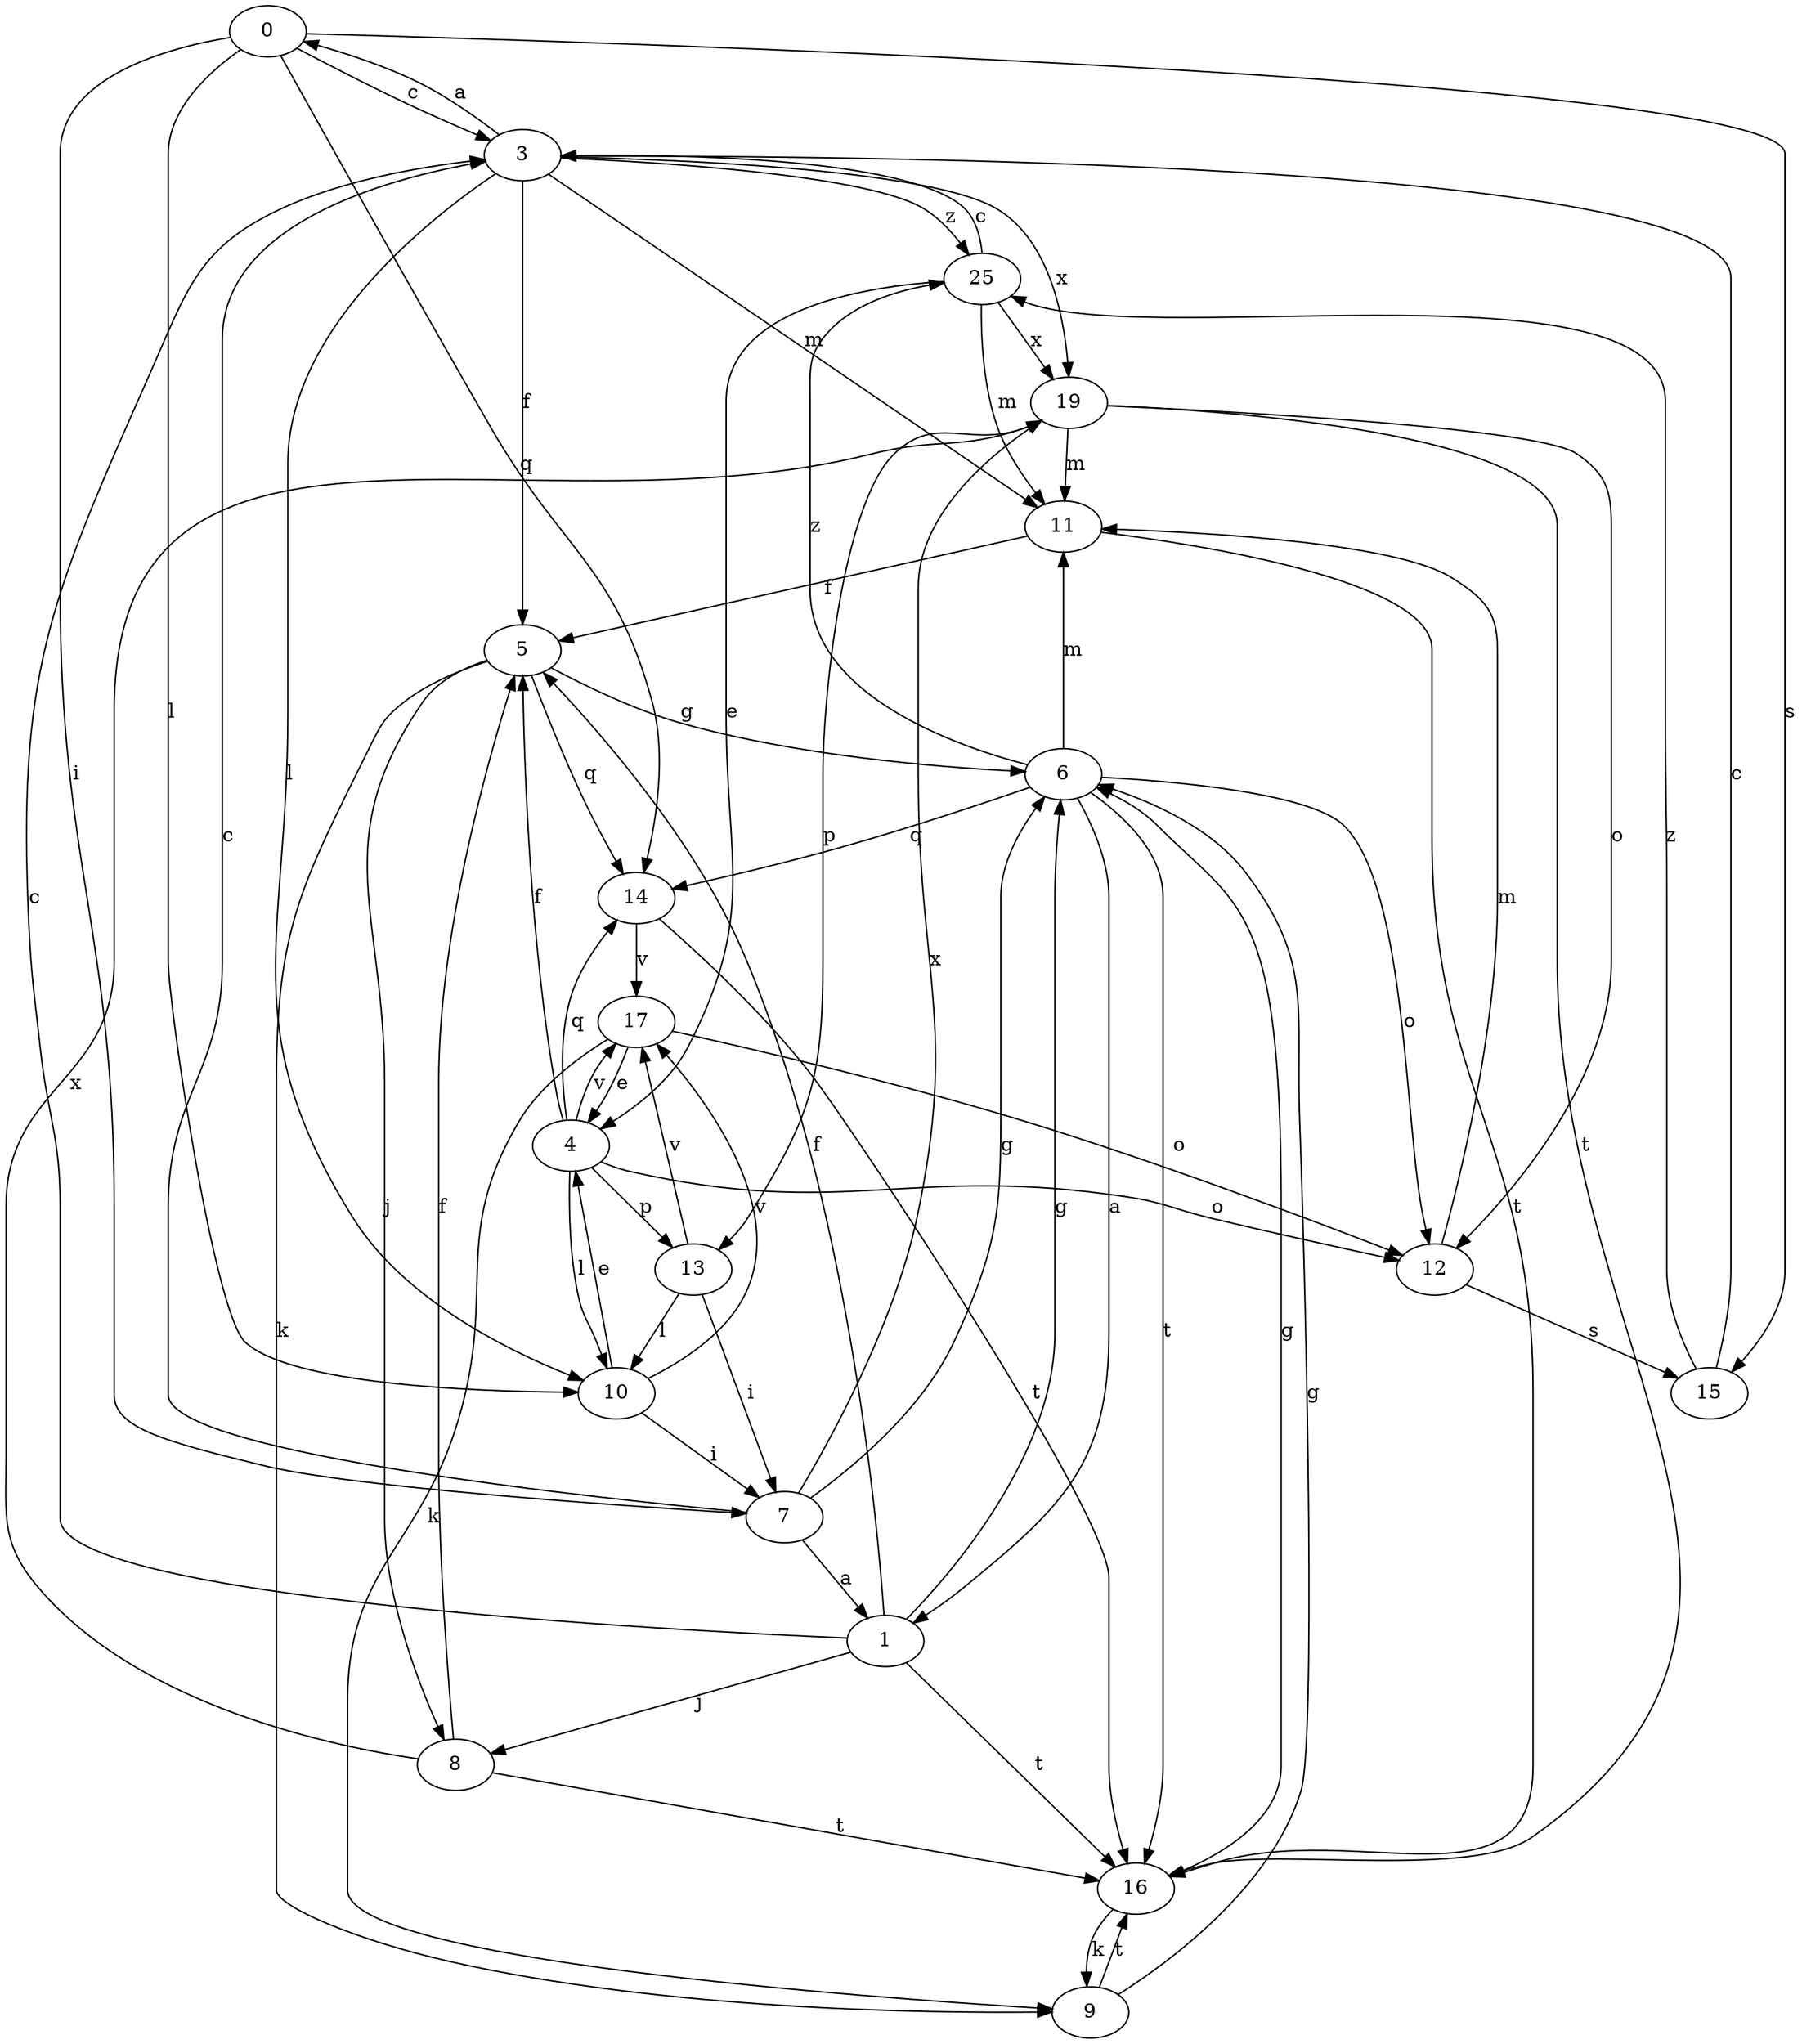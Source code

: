 strict digraph  {
0;
1;
3;
4;
5;
6;
7;
8;
9;
10;
11;
12;
13;
14;
15;
16;
17;
19;
25;
0 -> 3  [label=c];
0 -> 7  [label=i];
0 -> 10  [label=l];
0 -> 14  [label=q];
0 -> 15  [label=s];
1 -> 3  [label=c];
1 -> 5  [label=f];
1 -> 6  [label=g];
1 -> 8  [label=j];
1 -> 16  [label=t];
3 -> 0  [label=a];
3 -> 5  [label=f];
3 -> 10  [label=l];
3 -> 11  [label=m];
3 -> 19  [label=x];
3 -> 25  [label=z];
4 -> 5  [label=f];
4 -> 10  [label=l];
4 -> 12  [label=o];
4 -> 13  [label=p];
4 -> 14  [label=q];
4 -> 17  [label=v];
5 -> 6  [label=g];
5 -> 8  [label=j];
5 -> 9  [label=k];
5 -> 14  [label=q];
6 -> 1  [label=a];
6 -> 11  [label=m];
6 -> 12  [label=o];
6 -> 14  [label=q];
6 -> 16  [label=t];
6 -> 25  [label=z];
7 -> 1  [label=a];
7 -> 3  [label=c];
7 -> 6  [label=g];
7 -> 19  [label=x];
8 -> 5  [label=f];
8 -> 16  [label=t];
8 -> 19  [label=x];
9 -> 6  [label=g];
9 -> 16  [label=t];
10 -> 4  [label=e];
10 -> 7  [label=i];
10 -> 17  [label=v];
11 -> 5  [label=f];
11 -> 16  [label=t];
12 -> 11  [label=m];
12 -> 15  [label=s];
13 -> 7  [label=i];
13 -> 10  [label=l];
13 -> 17  [label=v];
14 -> 16  [label=t];
14 -> 17  [label=v];
15 -> 3  [label=c];
15 -> 25  [label=z];
16 -> 6  [label=g];
16 -> 9  [label=k];
17 -> 4  [label=e];
17 -> 9  [label=k];
17 -> 12  [label=o];
19 -> 11  [label=m];
19 -> 12  [label=o];
19 -> 13  [label=p];
19 -> 16  [label=t];
25 -> 3  [label=c];
25 -> 4  [label=e];
25 -> 11  [label=m];
25 -> 19  [label=x];
}
